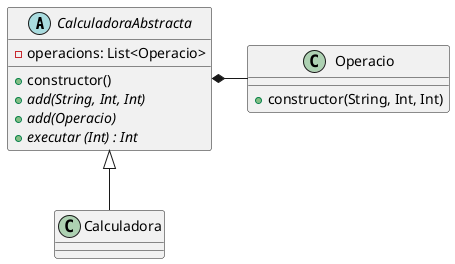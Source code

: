 @startuml
'https://plantuml.com/class-diagram

abstract class CalculadoraAbstracta {
     - operacions: List<Operacio>
     + constructor()
     {abstract} + add(String, Int, Int)
     {abstract} + add(Operacio)
     {abstract} + executar (Int) : Int
}

class Operacio {
    + constructor(String, Int, Int)
    }


CalculadoraAbstracta <|-- Calculadora
CalculadoraAbstracta *-right- Operacio
@enduml